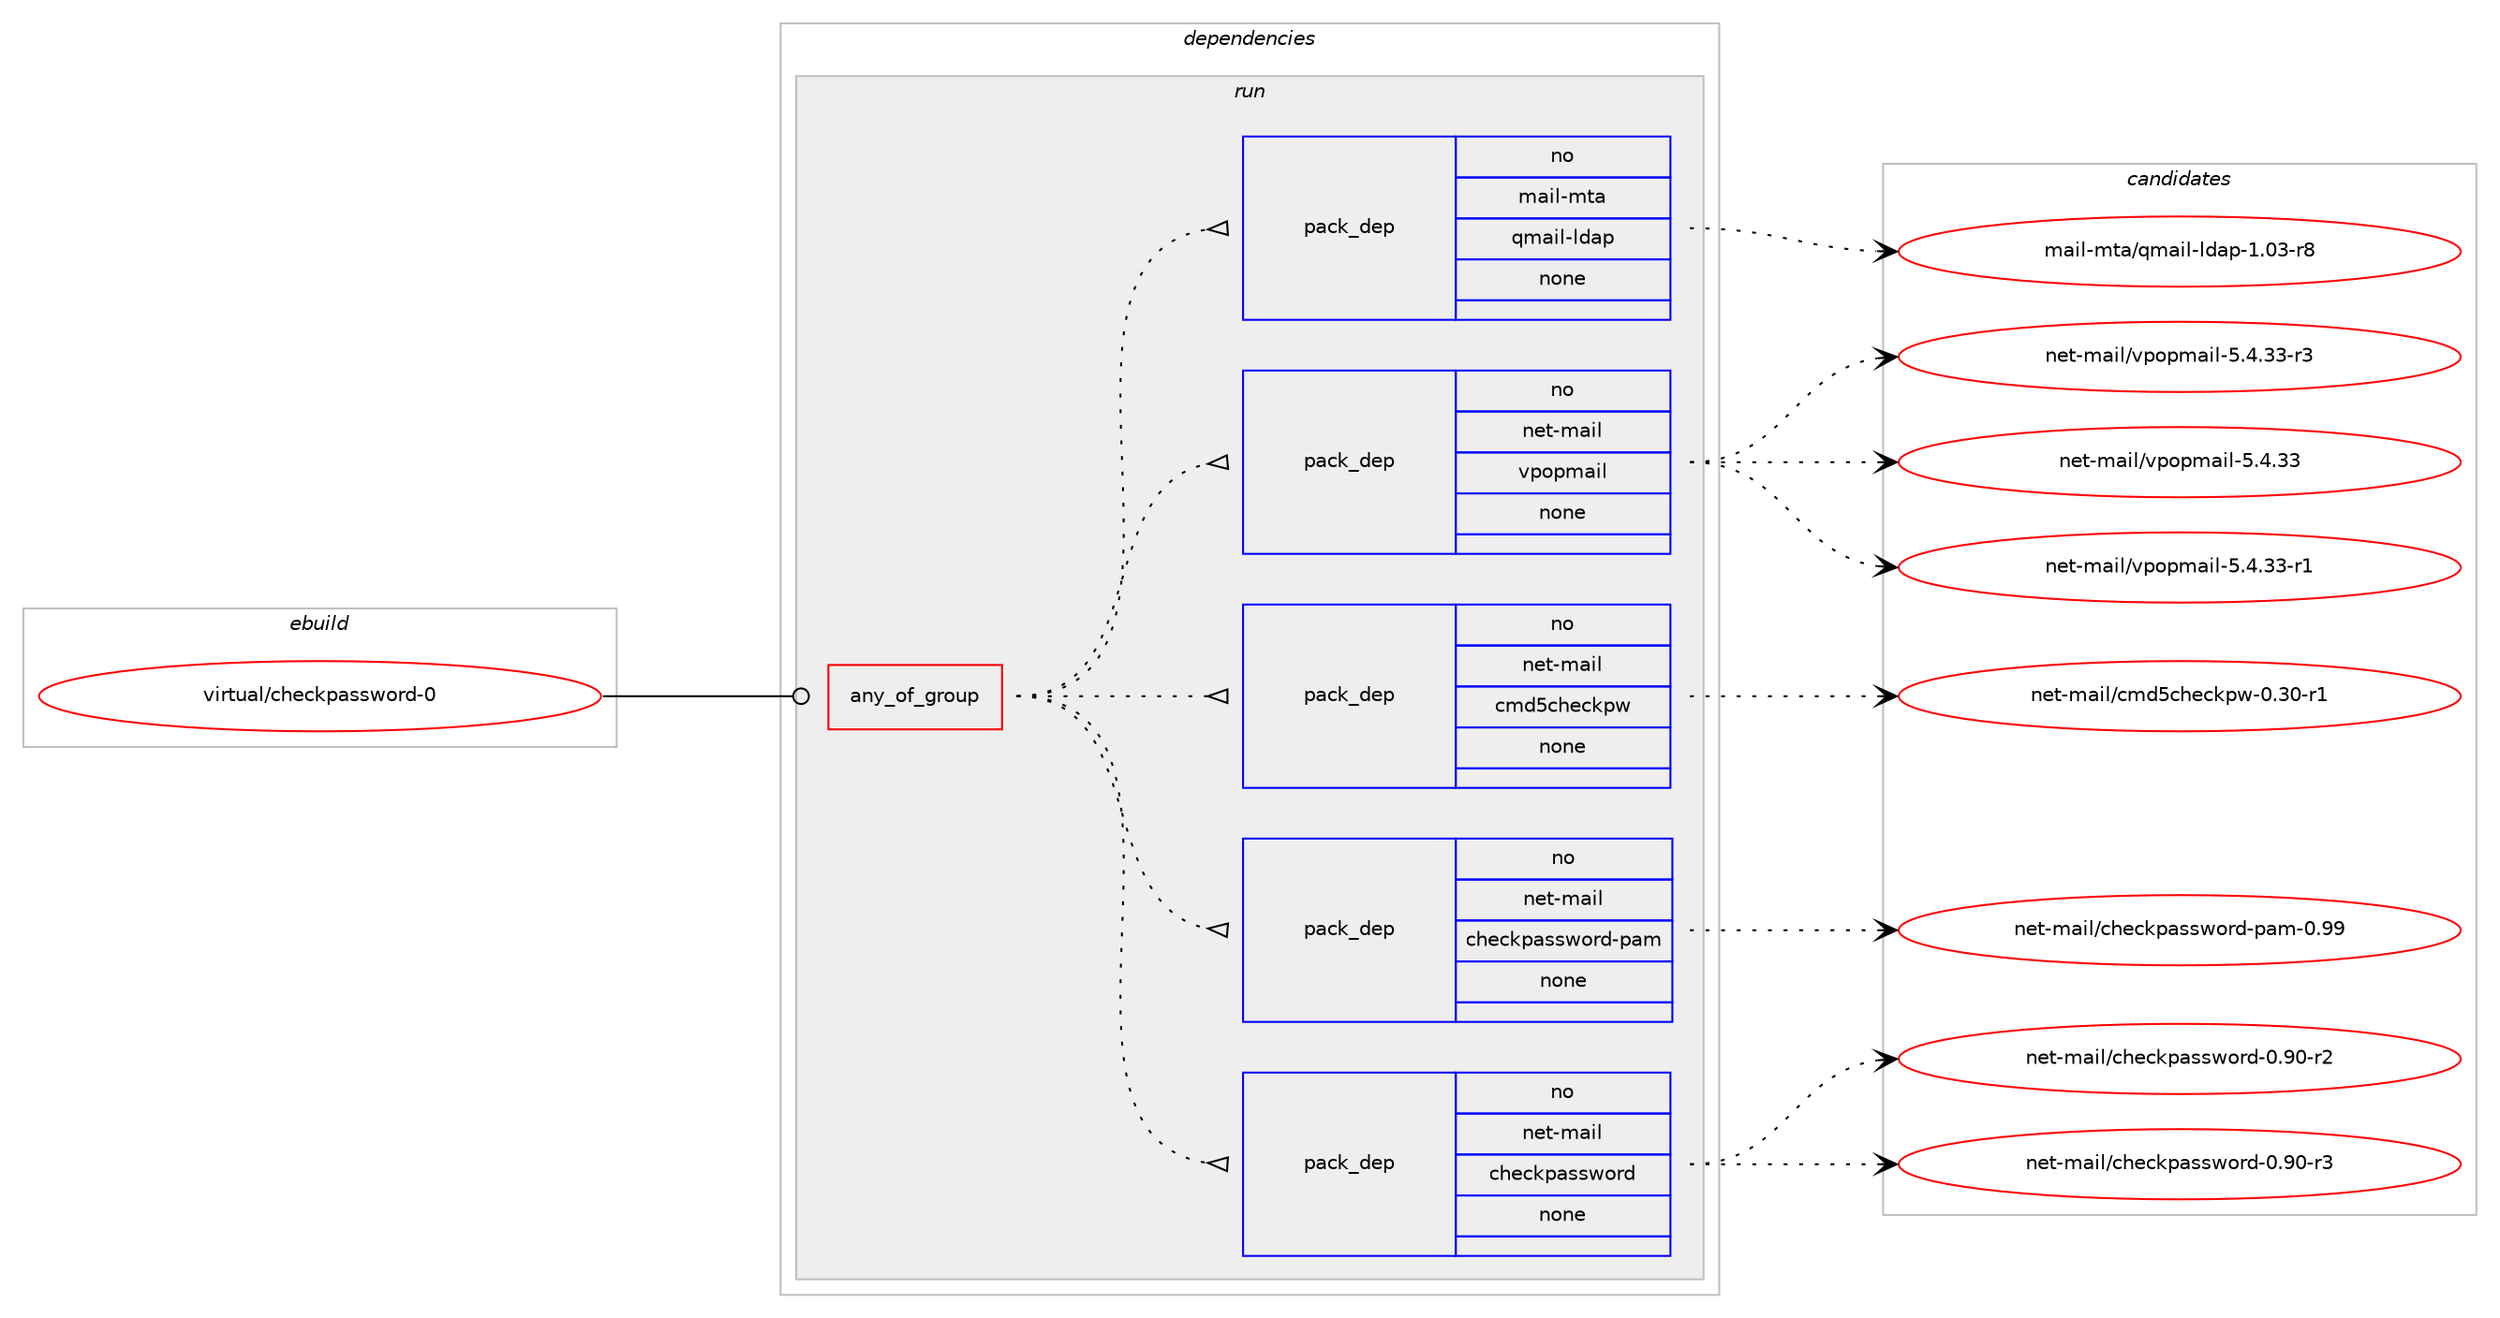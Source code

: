 digraph prolog {

# *************
# Graph options
# *************

newrank=true;
concentrate=true;
compound=true;
graph [rankdir=LR,fontname=Helvetica,fontsize=10,ranksep=1.5];#, ranksep=2.5, nodesep=0.2];
edge  [arrowhead=vee];
node  [fontname=Helvetica,fontsize=10];

# **********
# The ebuild
# **********

subgraph cluster_leftcol {
color=gray;
rank=same;
label=<<i>ebuild</i>>;
id [label="virtual/checkpassword-0", color=red, width=4, href="../virtual/checkpassword-0.svg"];
}

# ****************
# The dependencies
# ****************

subgraph cluster_midcol {
color=gray;
label=<<i>dependencies</i>>;
subgraph cluster_compile {
fillcolor="#eeeeee";
style=filled;
label=<<i>compile</i>>;
}
subgraph cluster_compileandrun {
fillcolor="#eeeeee";
style=filled;
label=<<i>compile and run</i>>;
}
subgraph cluster_run {
fillcolor="#eeeeee";
style=filled;
label=<<i>run</i>>;
subgraph any27808 {
dependency1740967 [label=<<TABLE BORDER="0" CELLBORDER="1" CELLSPACING="0" CELLPADDING="4"><TR><TD CELLPADDING="10">any_of_group</TD></TR></TABLE>>, shape=none, color=red];subgraph pack1249595 {
dependency1740968 [label=<<TABLE BORDER="0" CELLBORDER="1" CELLSPACING="0" CELLPADDING="4" WIDTH="220"><TR><TD ROWSPAN="6" CELLPADDING="30">pack_dep</TD></TR><TR><TD WIDTH="110">no</TD></TR><TR><TD>net-mail</TD></TR><TR><TD>checkpassword</TD></TR><TR><TD>none</TD></TR><TR><TD></TD></TR></TABLE>>, shape=none, color=blue];
}
dependency1740967:e -> dependency1740968:w [weight=20,style="dotted",arrowhead="oinv"];
subgraph pack1249596 {
dependency1740969 [label=<<TABLE BORDER="0" CELLBORDER="1" CELLSPACING="0" CELLPADDING="4" WIDTH="220"><TR><TD ROWSPAN="6" CELLPADDING="30">pack_dep</TD></TR><TR><TD WIDTH="110">no</TD></TR><TR><TD>net-mail</TD></TR><TR><TD>checkpassword-pam</TD></TR><TR><TD>none</TD></TR><TR><TD></TD></TR></TABLE>>, shape=none, color=blue];
}
dependency1740967:e -> dependency1740969:w [weight=20,style="dotted",arrowhead="oinv"];
subgraph pack1249597 {
dependency1740970 [label=<<TABLE BORDER="0" CELLBORDER="1" CELLSPACING="0" CELLPADDING="4" WIDTH="220"><TR><TD ROWSPAN="6" CELLPADDING="30">pack_dep</TD></TR><TR><TD WIDTH="110">no</TD></TR><TR><TD>net-mail</TD></TR><TR><TD>cmd5checkpw</TD></TR><TR><TD>none</TD></TR><TR><TD></TD></TR></TABLE>>, shape=none, color=blue];
}
dependency1740967:e -> dependency1740970:w [weight=20,style="dotted",arrowhead="oinv"];
subgraph pack1249598 {
dependency1740971 [label=<<TABLE BORDER="0" CELLBORDER="1" CELLSPACING="0" CELLPADDING="4" WIDTH="220"><TR><TD ROWSPAN="6" CELLPADDING="30">pack_dep</TD></TR><TR><TD WIDTH="110">no</TD></TR><TR><TD>net-mail</TD></TR><TR><TD>vpopmail</TD></TR><TR><TD>none</TD></TR><TR><TD></TD></TR></TABLE>>, shape=none, color=blue];
}
dependency1740967:e -> dependency1740971:w [weight=20,style="dotted",arrowhead="oinv"];
subgraph pack1249599 {
dependency1740972 [label=<<TABLE BORDER="0" CELLBORDER="1" CELLSPACING="0" CELLPADDING="4" WIDTH="220"><TR><TD ROWSPAN="6" CELLPADDING="30">pack_dep</TD></TR><TR><TD WIDTH="110">no</TD></TR><TR><TD>mail-mta</TD></TR><TR><TD>qmail-ldap</TD></TR><TR><TD>none</TD></TR><TR><TD></TD></TR></TABLE>>, shape=none, color=blue];
}
dependency1740967:e -> dependency1740972:w [weight=20,style="dotted",arrowhead="oinv"];
}
id:e -> dependency1740967:w [weight=20,style="solid",arrowhead="odot"];
}
}

# **************
# The candidates
# **************

subgraph cluster_choices {
rank=same;
color=gray;
label=<<i>candidates</i>>;

subgraph choice1249595 {
color=black;
nodesep=1;
choice11010111645109971051084799104101991071129711511511911111410045484657484511450 [label="net-mail/checkpassword-0.90-r2", color=red, width=4,href="../net-mail/checkpassword-0.90-r2.svg"];
choice11010111645109971051084799104101991071129711511511911111410045484657484511451 [label="net-mail/checkpassword-0.90-r3", color=red, width=4,href="../net-mail/checkpassword-0.90-r3.svg"];
dependency1740968:e -> choice11010111645109971051084799104101991071129711511511911111410045484657484511450:w [style=dotted,weight="100"];
dependency1740968:e -> choice11010111645109971051084799104101991071129711511511911111410045484657484511451:w [style=dotted,weight="100"];
}
subgraph choice1249596 {
color=black;
nodesep=1;
choice11010111645109971051084799104101991071129711511511911111410045112971094548465757 [label="net-mail/checkpassword-pam-0.99", color=red, width=4,href="../net-mail/checkpassword-pam-0.99.svg"];
dependency1740969:e -> choice11010111645109971051084799104101991071129711511511911111410045112971094548465757:w [style=dotted,weight="100"];
}
subgraph choice1249597 {
color=black;
nodesep=1;
choice1101011164510997105108479910910053991041019910711211945484651484511449 [label="net-mail/cmd5checkpw-0.30-r1", color=red, width=4,href="../net-mail/cmd5checkpw-0.30-r1.svg"];
dependency1740970:e -> choice1101011164510997105108479910910053991041019910711211945484651484511449:w [style=dotted,weight="100"];
}
subgraph choice1249598 {
color=black;
nodesep=1;
choice1101011164510997105108471181121111121099710510845534652465151 [label="net-mail/vpopmail-5.4.33", color=red, width=4,href="../net-mail/vpopmail-5.4.33.svg"];
choice11010111645109971051084711811211111210997105108455346524651514511449 [label="net-mail/vpopmail-5.4.33-r1", color=red, width=4,href="../net-mail/vpopmail-5.4.33-r1.svg"];
choice11010111645109971051084711811211111210997105108455346524651514511451 [label="net-mail/vpopmail-5.4.33-r3", color=red, width=4,href="../net-mail/vpopmail-5.4.33-r3.svg"];
dependency1740971:e -> choice1101011164510997105108471181121111121099710510845534652465151:w [style=dotted,weight="100"];
dependency1740971:e -> choice11010111645109971051084711811211111210997105108455346524651514511449:w [style=dotted,weight="100"];
dependency1740971:e -> choice11010111645109971051084711811211111210997105108455346524651514511451:w [style=dotted,weight="100"];
}
subgraph choice1249599 {
color=black;
nodesep=1;
choice1099710510845109116974711310997105108451081009711245494648514511456 [label="mail-mta/qmail-ldap-1.03-r8", color=red, width=4,href="../mail-mta/qmail-ldap-1.03-r8.svg"];
dependency1740972:e -> choice1099710510845109116974711310997105108451081009711245494648514511456:w [style=dotted,weight="100"];
}
}

}

